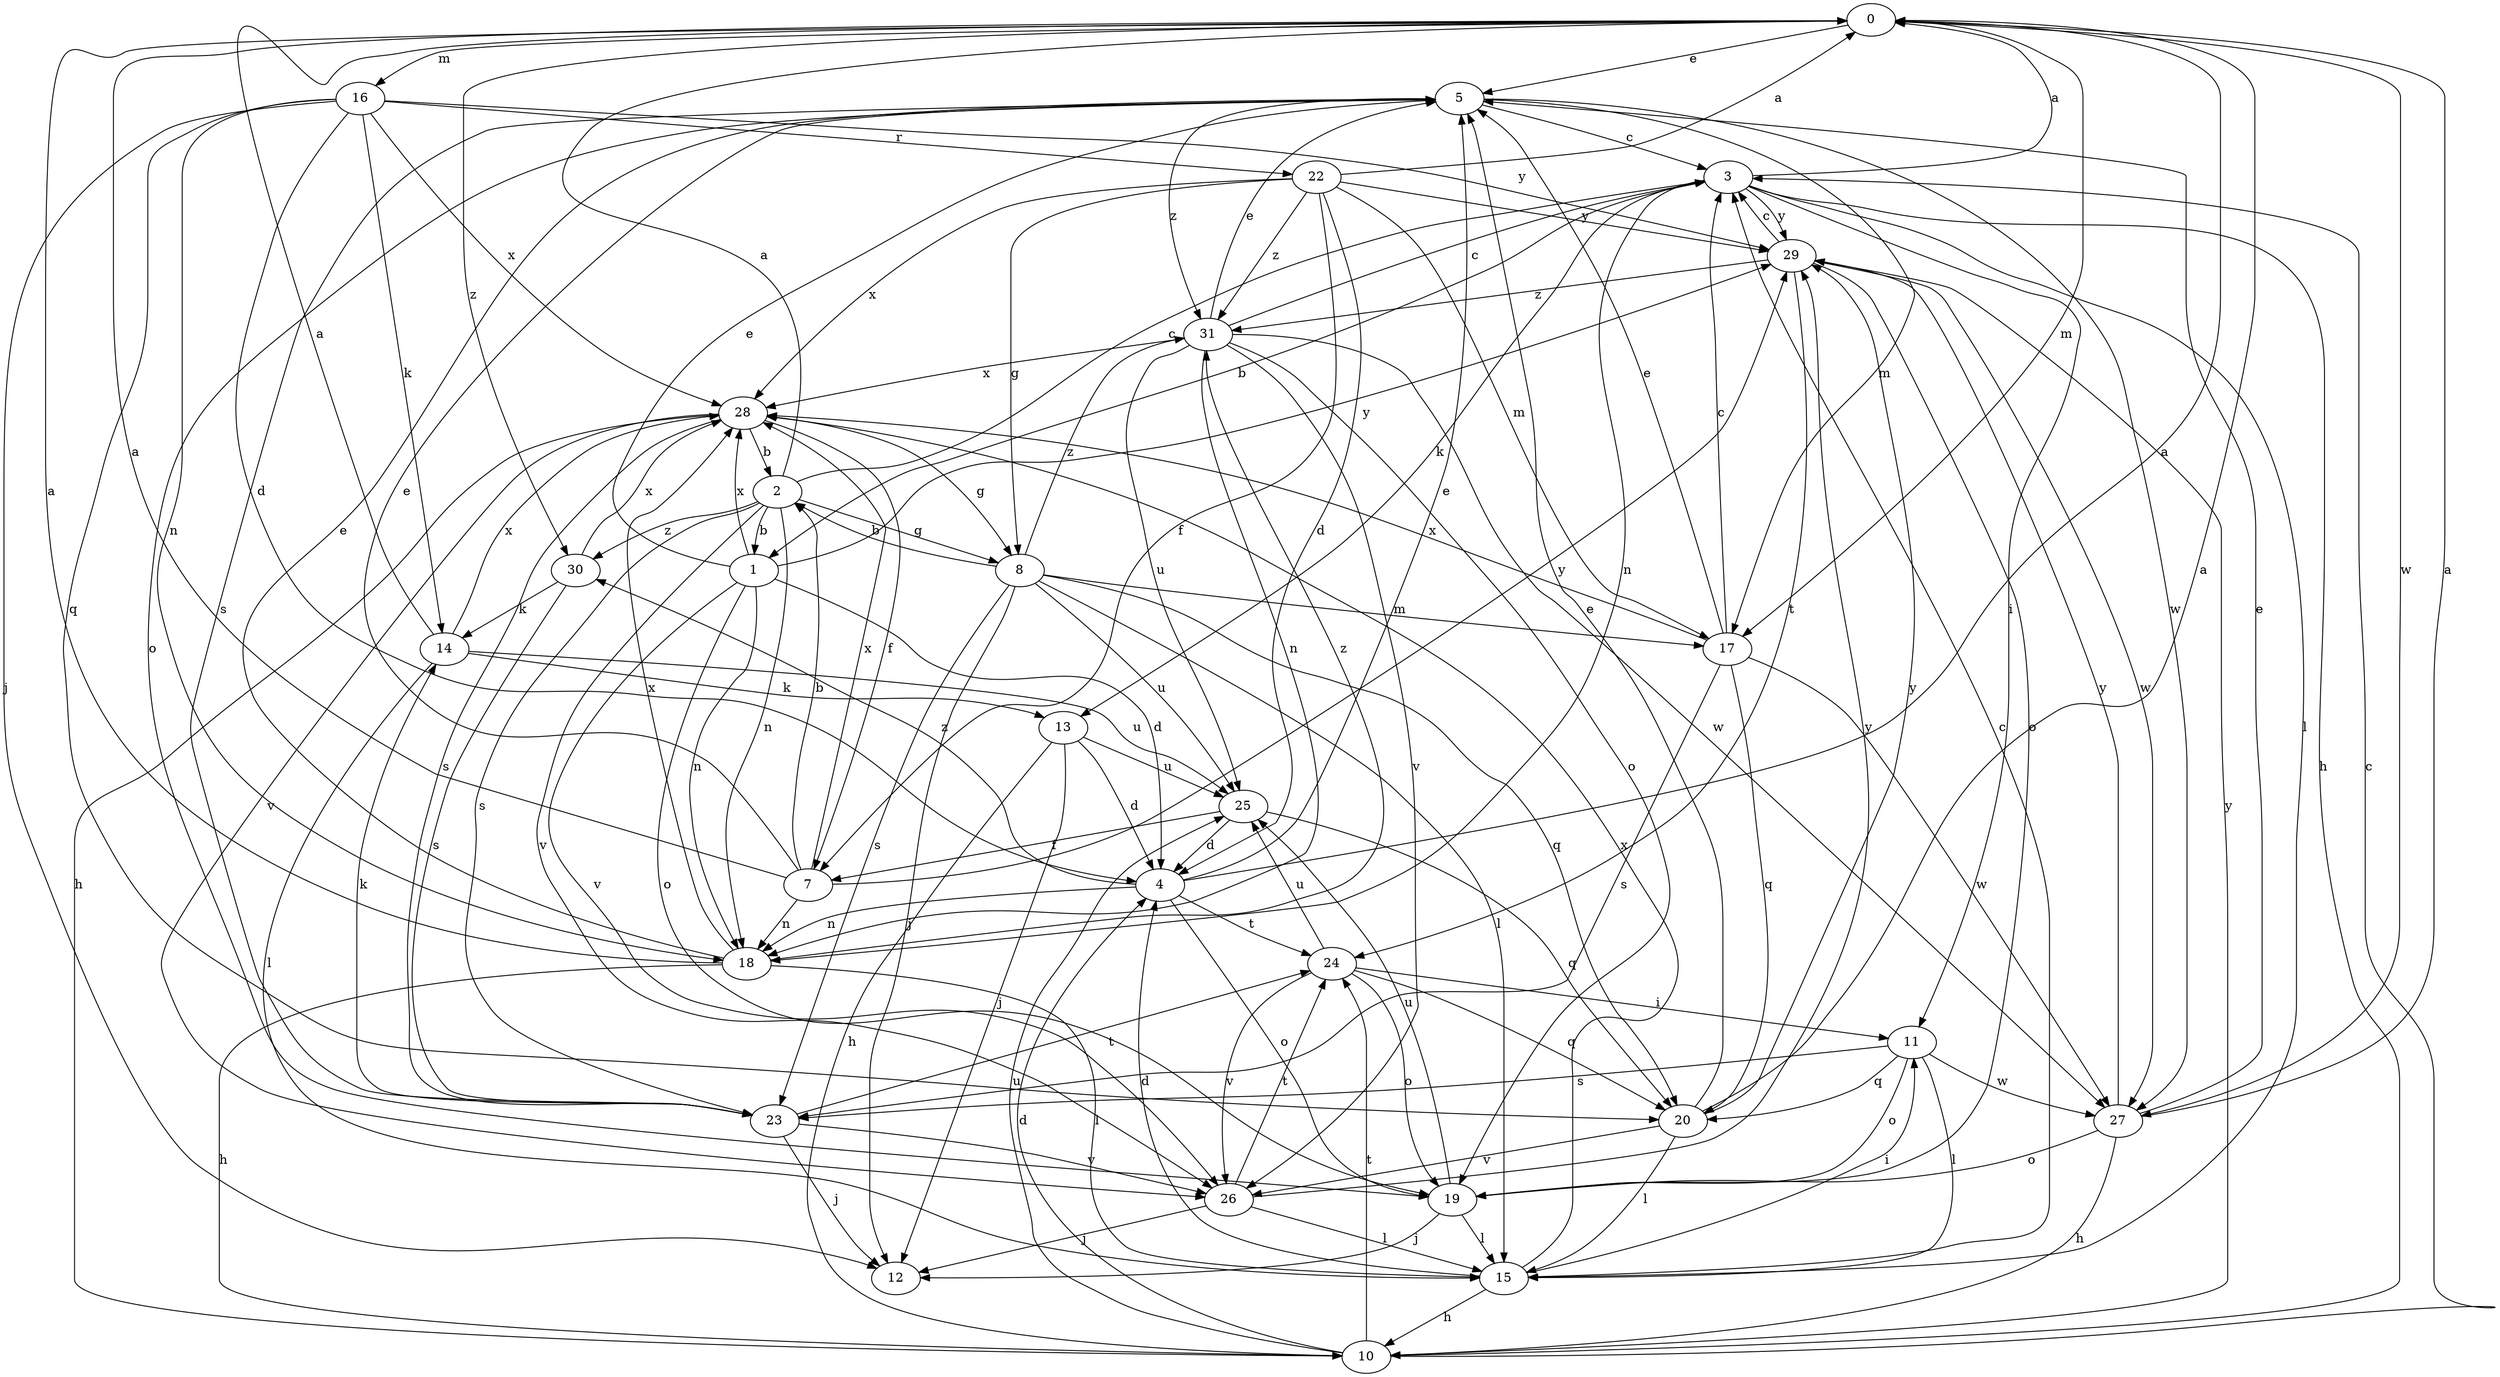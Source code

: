 strict digraph  {
0;
1;
2;
3;
4;
5;
7;
8;
10;
11;
12;
13;
14;
15;
16;
17;
18;
19;
20;
22;
23;
24;
25;
26;
27;
28;
29;
30;
31;
0 -> 5  [label=e];
0 -> 16  [label=m];
0 -> 17  [label=m];
0 -> 27  [label=w];
0 -> 30  [label=z];
1 -> 4  [label=d];
1 -> 5  [label=e];
1 -> 18  [label=n];
1 -> 19  [label=o];
1 -> 26  [label=v];
1 -> 28  [label=x];
1 -> 29  [label=y];
2 -> 0  [label=a];
2 -> 1  [label=b];
2 -> 3  [label=c];
2 -> 8  [label=g];
2 -> 18  [label=n];
2 -> 23  [label=s];
2 -> 26  [label=v];
2 -> 30  [label=z];
3 -> 0  [label=a];
3 -> 1  [label=b];
3 -> 10  [label=h];
3 -> 11  [label=i];
3 -> 13  [label=k];
3 -> 15  [label=l];
3 -> 18  [label=n];
3 -> 29  [label=y];
4 -> 0  [label=a];
4 -> 5  [label=e];
4 -> 18  [label=n];
4 -> 19  [label=o];
4 -> 24  [label=t];
4 -> 30  [label=z];
5 -> 3  [label=c];
5 -> 17  [label=m];
5 -> 19  [label=o];
5 -> 23  [label=s];
5 -> 27  [label=w];
5 -> 31  [label=z];
7 -> 0  [label=a];
7 -> 2  [label=b];
7 -> 5  [label=e];
7 -> 18  [label=n];
7 -> 28  [label=x];
7 -> 29  [label=y];
8 -> 2  [label=b];
8 -> 12  [label=j];
8 -> 15  [label=l];
8 -> 17  [label=m];
8 -> 20  [label=q];
8 -> 23  [label=s];
8 -> 25  [label=u];
8 -> 31  [label=z];
10 -> 3  [label=c];
10 -> 4  [label=d];
10 -> 24  [label=t];
10 -> 25  [label=u];
10 -> 29  [label=y];
11 -> 15  [label=l];
11 -> 19  [label=o];
11 -> 20  [label=q];
11 -> 23  [label=s];
11 -> 27  [label=w];
13 -> 4  [label=d];
13 -> 10  [label=h];
13 -> 12  [label=j];
13 -> 25  [label=u];
14 -> 0  [label=a];
14 -> 13  [label=k];
14 -> 15  [label=l];
14 -> 25  [label=u];
14 -> 28  [label=x];
15 -> 3  [label=c];
15 -> 4  [label=d];
15 -> 10  [label=h];
15 -> 11  [label=i];
15 -> 28  [label=x];
16 -> 4  [label=d];
16 -> 12  [label=j];
16 -> 14  [label=k];
16 -> 18  [label=n];
16 -> 20  [label=q];
16 -> 22  [label=r];
16 -> 28  [label=x];
16 -> 29  [label=y];
17 -> 3  [label=c];
17 -> 5  [label=e];
17 -> 20  [label=q];
17 -> 23  [label=s];
17 -> 27  [label=w];
17 -> 28  [label=x];
18 -> 0  [label=a];
18 -> 5  [label=e];
18 -> 10  [label=h];
18 -> 15  [label=l];
18 -> 28  [label=x];
18 -> 31  [label=z];
19 -> 12  [label=j];
19 -> 15  [label=l];
19 -> 25  [label=u];
20 -> 0  [label=a];
20 -> 5  [label=e];
20 -> 15  [label=l];
20 -> 26  [label=v];
20 -> 29  [label=y];
22 -> 0  [label=a];
22 -> 4  [label=d];
22 -> 7  [label=f];
22 -> 8  [label=g];
22 -> 17  [label=m];
22 -> 28  [label=x];
22 -> 29  [label=y];
22 -> 31  [label=z];
23 -> 12  [label=j];
23 -> 14  [label=k];
23 -> 24  [label=t];
23 -> 26  [label=v];
24 -> 11  [label=i];
24 -> 19  [label=o];
24 -> 20  [label=q];
24 -> 25  [label=u];
24 -> 26  [label=v];
25 -> 4  [label=d];
25 -> 7  [label=f];
25 -> 20  [label=q];
26 -> 12  [label=j];
26 -> 15  [label=l];
26 -> 24  [label=t];
26 -> 29  [label=y];
27 -> 0  [label=a];
27 -> 5  [label=e];
27 -> 10  [label=h];
27 -> 19  [label=o];
27 -> 29  [label=y];
28 -> 2  [label=b];
28 -> 7  [label=f];
28 -> 8  [label=g];
28 -> 10  [label=h];
28 -> 23  [label=s];
28 -> 26  [label=v];
29 -> 3  [label=c];
29 -> 19  [label=o];
29 -> 24  [label=t];
29 -> 27  [label=w];
29 -> 31  [label=z];
30 -> 14  [label=k];
30 -> 23  [label=s];
30 -> 28  [label=x];
31 -> 3  [label=c];
31 -> 5  [label=e];
31 -> 18  [label=n];
31 -> 19  [label=o];
31 -> 25  [label=u];
31 -> 26  [label=v];
31 -> 27  [label=w];
31 -> 28  [label=x];
}
